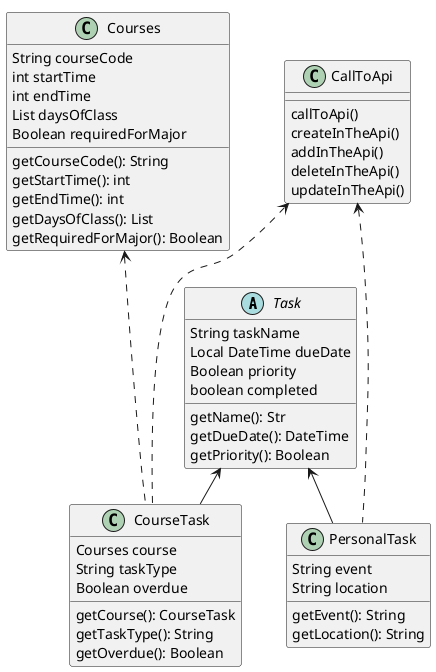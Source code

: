 @startuml
!pragma layout smetana
'https://plantuml.com/sequence-diagram

Abstract Class Task {
String taskName
Local DateTime dueDate
Boolean priority
boolean completed

getName(): Str
getDueDate(): DateTime
getPriority(): Boolean
}

Class CourseTask{
Courses course
String taskType
Boolean overdue

getCourse(): CourseTask
getTaskType(): String
getOverdue(): Boolean
}

Class PersonalTask{
String event
String location

getEvent(): String
getLocation(): String

}

Class Courses{
String courseCode
int startTime
int endTime
List daysOfClass
Boolean requiredForMajor

getCourseCode(): String
getStartTime(): int
getEndTime(): int
getDaysOfClass(): List
getRequiredForMajor(): Boolean
}

Class CallToApi{
callToApi()
createInTheApi()
addInTheApi()
deleteInTheApi()
updateInTheApi()
}



Task <-- CourseTask
Task <-- PersonalTask
Courses <-.- CourseTask
CallToApi <-.- CourseTask
CallToApi <-.- PersonalTask
@enduml